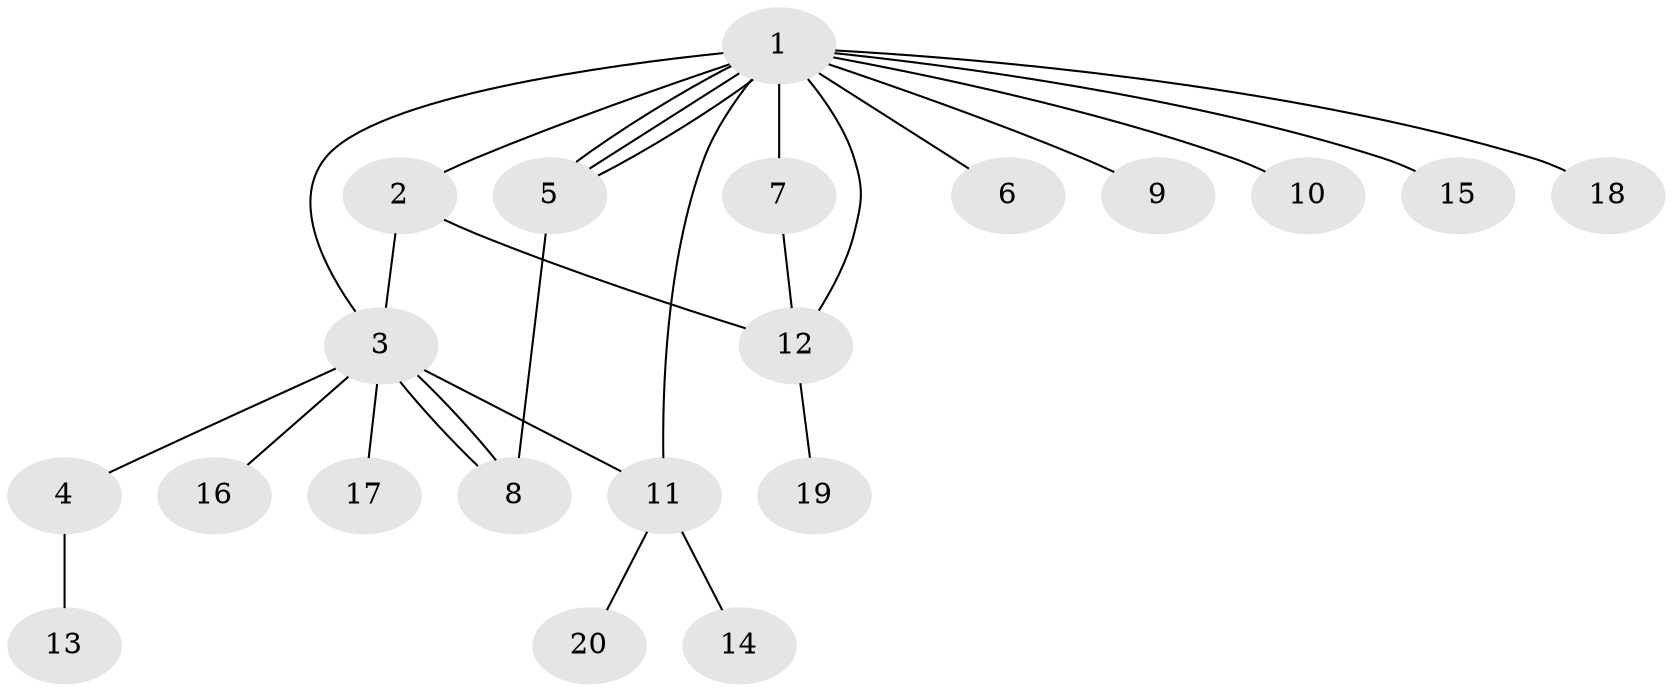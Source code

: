 // Generated by graph-tools (version 1.1) at 2025/46/02/15/25 05:46:28]
// undirected, 20 vertices, 27 edges
graph export_dot {
graph [start="1"]
  node [color=gray90,style=filled];
  1;
  2;
  3;
  4;
  5;
  6;
  7;
  8;
  9;
  10;
  11;
  12;
  13;
  14;
  15;
  16;
  17;
  18;
  19;
  20;
  1 -- 2;
  1 -- 3;
  1 -- 5;
  1 -- 5;
  1 -- 5;
  1 -- 6;
  1 -- 7;
  1 -- 9;
  1 -- 10;
  1 -- 11;
  1 -- 12;
  1 -- 15;
  1 -- 18;
  2 -- 3;
  2 -- 12;
  3 -- 4;
  3 -- 8;
  3 -- 8;
  3 -- 11;
  3 -- 16;
  3 -- 17;
  4 -- 13;
  5 -- 8;
  7 -- 12;
  11 -- 14;
  11 -- 20;
  12 -- 19;
}
